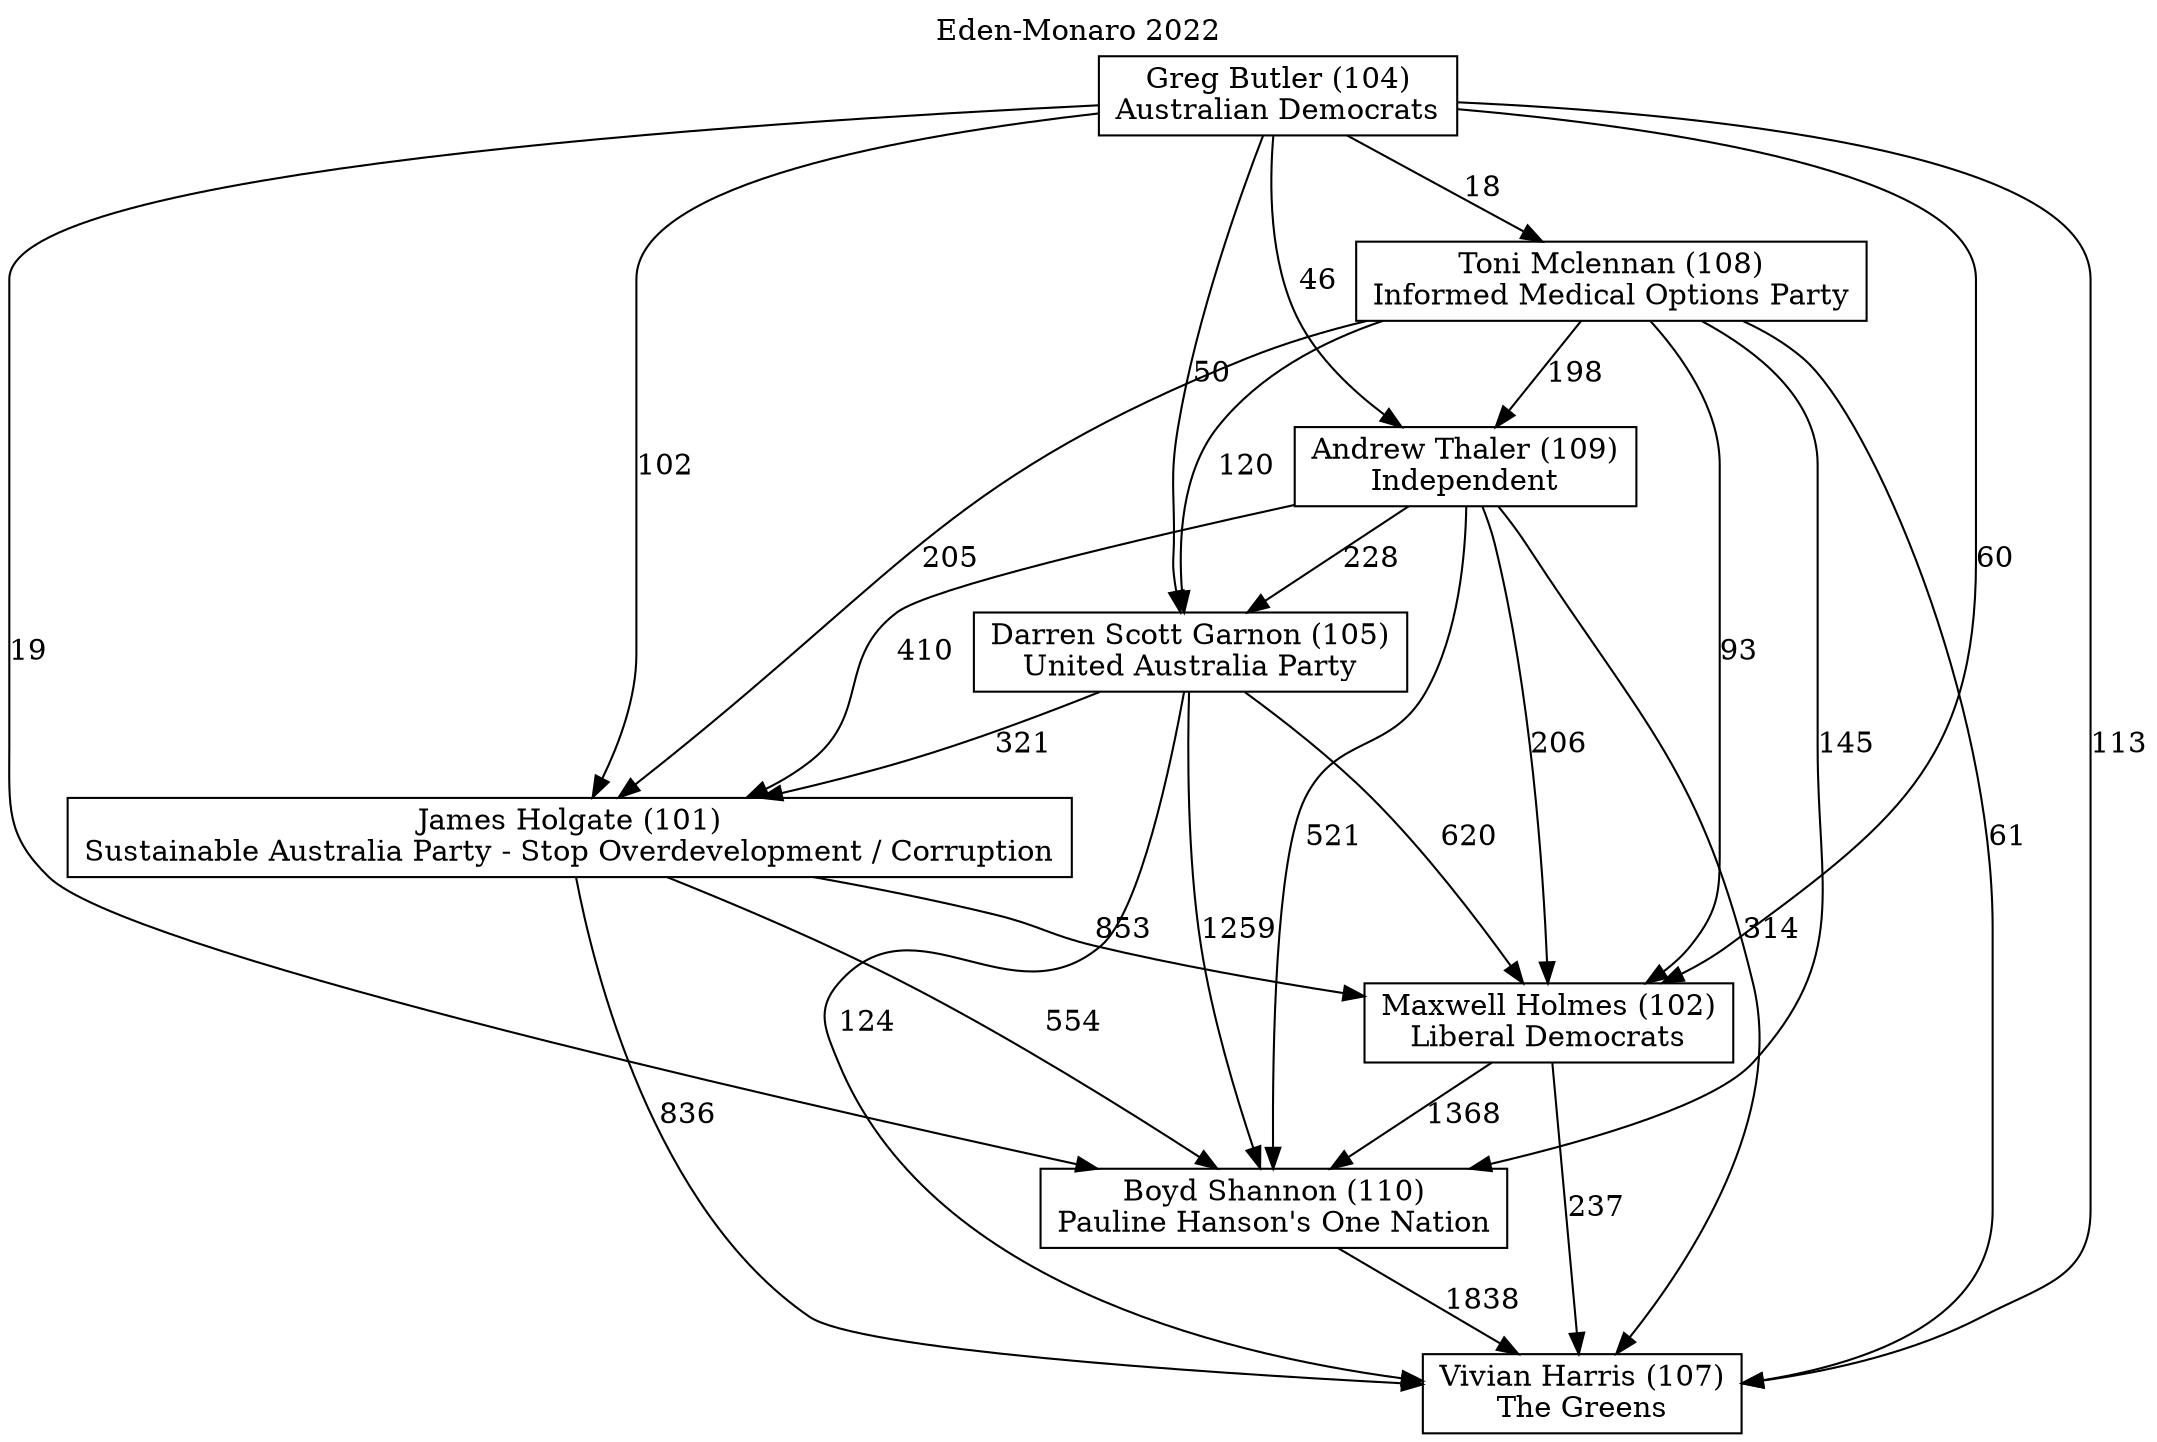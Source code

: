 // House preference flow
digraph "Vivian Harris (107)_Eden-Monaro_2022" {
	graph [label="Eden-Monaro 2022" labelloc=t mclimit=10]
	node [shape=box]
	"Vivian Harris (107)" [label="Vivian Harris (107)
The Greens"]
	"Boyd Shannon (110)" [label="Boyd Shannon (110)
Pauline Hanson's One Nation"]
	"Maxwell Holmes (102)" [label="Maxwell Holmes (102)
Liberal Democrats"]
	"James Holgate (101)" [label="James Holgate (101)
Sustainable Australia Party - Stop Overdevelopment / Corruption"]
	"Darren Scott Garnon (105)" [label="Darren Scott Garnon (105)
United Australia Party"]
	"Andrew Thaler (109)" [label="Andrew Thaler (109)
Independent"]
	"Toni Mclennan (108)" [label="Toni Mclennan (108)
Informed Medical Options Party"]
	"Greg Butler (104)" [label="Greg Butler (104)
Australian Democrats"]
	"Vivian Harris (107)" [label="Vivian Harris (107)
The Greens"]
	"Maxwell Holmes (102)" [label="Maxwell Holmes (102)
Liberal Democrats"]
	"James Holgate (101)" [label="James Holgate (101)
Sustainable Australia Party - Stop Overdevelopment / Corruption"]
	"Darren Scott Garnon (105)" [label="Darren Scott Garnon (105)
United Australia Party"]
	"Andrew Thaler (109)" [label="Andrew Thaler (109)
Independent"]
	"Toni Mclennan (108)" [label="Toni Mclennan (108)
Informed Medical Options Party"]
	"Greg Butler (104)" [label="Greg Butler (104)
Australian Democrats"]
	"Vivian Harris (107)" [label="Vivian Harris (107)
The Greens"]
	"James Holgate (101)" [label="James Holgate (101)
Sustainable Australia Party - Stop Overdevelopment / Corruption"]
	"Darren Scott Garnon (105)" [label="Darren Scott Garnon (105)
United Australia Party"]
	"Andrew Thaler (109)" [label="Andrew Thaler (109)
Independent"]
	"Toni Mclennan (108)" [label="Toni Mclennan (108)
Informed Medical Options Party"]
	"Greg Butler (104)" [label="Greg Butler (104)
Australian Democrats"]
	"Vivian Harris (107)" [label="Vivian Harris (107)
The Greens"]
	"Darren Scott Garnon (105)" [label="Darren Scott Garnon (105)
United Australia Party"]
	"Andrew Thaler (109)" [label="Andrew Thaler (109)
Independent"]
	"Toni Mclennan (108)" [label="Toni Mclennan (108)
Informed Medical Options Party"]
	"Greg Butler (104)" [label="Greg Butler (104)
Australian Democrats"]
	"Vivian Harris (107)" [label="Vivian Harris (107)
The Greens"]
	"Andrew Thaler (109)" [label="Andrew Thaler (109)
Independent"]
	"Toni Mclennan (108)" [label="Toni Mclennan (108)
Informed Medical Options Party"]
	"Greg Butler (104)" [label="Greg Butler (104)
Australian Democrats"]
	"Vivian Harris (107)" [label="Vivian Harris (107)
The Greens"]
	"Toni Mclennan (108)" [label="Toni Mclennan (108)
Informed Medical Options Party"]
	"Greg Butler (104)" [label="Greg Butler (104)
Australian Democrats"]
	"Vivian Harris (107)" [label="Vivian Harris (107)
The Greens"]
	"Greg Butler (104)" [label="Greg Butler (104)
Australian Democrats"]
	"Greg Butler (104)" [label="Greg Butler (104)
Australian Democrats"]
	"Toni Mclennan (108)" [label="Toni Mclennan (108)
Informed Medical Options Party"]
	"Greg Butler (104)" [label="Greg Butler (104)
Australian Democrats"]
	"Greg Butler (104)" [label="Greg Butler (104)
Australian Democrats"]
	"Andrew Thaler (109)" [label="Andrew Thaler (109)
Independent"]
	"Toni Mclennan (108)" [label="Toni Mclennan (108)
Informed Medical Options Party"]
	"Greg Butler (104)" [label="Greg Butler (104)
Australian Democrats"]
	"Andrew Thaler (109)" [label="Andrew Thaler (109)
Independent"]
	"Greg Butler (104)" [label="Greg Butler (104)
Australian Democrats"]
	"Greg Butler (104)" [label="Greg Butler (104)
Australian Democrats"]
	"Toni Mclennan (108)" [label="Toni Mclennan (108)
Informed Medical Options Party"]
	"Greg Butler (104)" [label="Greg Butler (104)
Australian Democrats"]
	"Greg Butler (104)" [label="Greg Butler (104)
Australian Democrats"]
	"Darren Scott Garnon (105)" [label="Darren Scott Garnon (105)
United Australia Party"]
	"Andrew Thaler (109)" [label="Andrew Thaler (109)
Independent"]
	"Toni Mclennan (108)" [label="Toni Mclennan (108)
Informed Medical Options Party"]
	"Greg Butler (104)" [label="Greg Butler (104)
Australian Democrats"]
	"Darren Scott Garnon (105)" [label="Darren Scott Garnon (105)
United Australia Party"]
	"Toni Mclennan (108)" [label="Toni Mclennan (108)
Informed Medical Options Party"]
	"Greg Butler (104)" [label="Greg Butler (104)
Australian Democrats"]
	"Darren Scott Garnon (105)" [label="Darren Scott Garnon (105)
United Australia Party"]
	"Greg Butler (104)" [label="Greg Butler (104)
Australian Democrats"]
	"Greg Butler (104)" [label="Greg Butler (104)
Australian Democrats"]
	"Toni Mclennan (108)" [label="Toni Mclennan (108)
Informed Medical Options Party"]
	"Greg Butler (104)" [label="Greg Butler (104)
Australian Democrats"]
	"Greg Butler (104)" [label="Greg Butler (104)
Australian Democrats"]
	"Andrew Thaler (109)" [label="Andrew Thaler (109)
Independent"]
	"Toni Mclennan (108)" [label="Toni Mclennan (108)
Informed Medical Options Party"]
	"Greg Butler (104)" [label="Greg Butler (104)
Australian Democrats"]
	"Andrew Thaler (109)" [label="Andrew Thaler (109)
Independent"]
	"Greg Butler (104)" [label="Greg Butler (104)
Australian Democrats"]
	"Greg Butler (104)" [label="Greg Butler (104)
Australian Democrats"]
	"Toni Mclennan (108)" [label="Toni Mclennan (108)
Informed Medical Options Party"]
	"Greg Butler (104)" [label="Greg Butler (104)
Australian Democrats"]
	"Greg Butler (104)" [label="Greg Butler (104)
Australian Democrats"]
	"James Holgate (101)" [label="James Holgate (101)
Sustainable Australia Party - Stop Overdevelopment / Corruption"]
	"Darren Scott Garnon (105)" [label="Darren Scott Garnon (105)
United Australia Party"]
	"Andrew Thaler (109)" [label="Andrew Thaler (109)
Independent"]
	"Toni Mclennan (108)" [label="Toni Mclennan (108)
Informed Medical Options Party"]
	"Greg Butler (104)" [label="Greg Butler (104)
Australian Democrats"]
	"James Holgate (101)" [label="James Holgate (101)
Sustainable Australia Party - Stop Overdevelopment / Corruption"]
	"Andrew Thaler (109)" [label="Andrew Thaler (109)
Independent"]
	"Toni Mclennan (108)" [label="Toni Mclennan (108)
Informed Medical Options Party"]
	"Greg Butler (104)" [label="Greg Butler (104)
Australian Democrats"]
	"James Holgate (101)" [label="James Holgate (101)
Sustainable Australia Party - Stop Overdevelopment / Corruption"]
	"Toni Mclennan (108)" [label="Toni Mclennan (108)
Informed Medical Options Party"]
	"Greg Butler (104)" [label="Greg Butler (104)
Australian Democrats"]
	"James Holgate (101)" [label="James Holgate (101)
Sustainable Australia Party - Stop Overdevelopment / Corruption"]
	"Greg Butler (104)" [label="Greg Butler (104)
Australian Democrats"]
	"Greg Butler (104)" [label="Greg Butler (104)
Australian Democrats"]
	"Toni Mclennan (108)" [label="Toni Mclennan (108)
Informed Medical Options Party"]
	"Greg Butler (104)" [label="Greg Butler (104)
Australian Democrats"]
	"Greg Butler (104)" [label="Greg Butler (104)
Australian Democrats"]
	"Andrew Thaler (109)" [label="Andrew Thaler (109)
Independent"]
	"Toni Mclennan (108)" [label="Toni Mclennan (108)
Informed Medical Options Party"]
	"Greg Butler (104)" [label="Greg Butler (104)
Australian Democrats"]
	"Andrew Thaler (109)" [label="Andrew Thaler (109)
Independent"]
	"Greg Butler (104)" [label="Greg Butler (104)
Australian Democrats"]
	"Greg Butler (104)" [label="Greg Butler (104)
Australian Democrats"]
	"Toni Mclennan (108)" [label="Toni Mclennan (108)
Informed Medical Options Party"]
	"Greg Butler (104)" [label="Greg Butler (104)
Australian Democrats"]
	"Greg Butler (104)" [label="Greg Butler (104)
Australian Democrats"]
	"Darren Scott Garnon (105)" [label="Darren Scott Garnon (105)
United Australia Party"]
	"Andrew Thaler (109)" [label="Andrew Thaler (109)
Independent"]
	"Toni Mclennan (108)" [label="Toni Mclennan (108)
Informed Medical Options Party"]
	"Greg Butler (104)" [label="Greg Butler (104)
Australian Democrats"]
	"Darren Scott Garnon (105)" [label="Darren Scott Garnon (105)
United Australia Party"]
	"Toni Mclennan (108)" [label="Toni Mclennan (108)
Informed Medical Options Party"]
	"Greg Butler (104)" [label="Greg Butler (104)
Australian Democrats"]
	"Darren Scott Garnon (105)" [label="Darren Scott Garnon (105)
United Australia Party"]
	"Greg Butler (104)" [label="Greg Butler (104)
Australian Democrats"]
	"Greg Butler (104)" [label="Greg Butler (104)
Australian Democrats"]
	"Toni Mclennan (108)" [label="Toni Mclennan (108)
Informed Medical Options Party"]
	"Greg Butler (104)" [label="Greg Butler (104)
Australian Democrats"]
	"Greg Butler (104)" [label="Greg Butler (104)
Australian Democrats"]
	"Andrew Thaler (109)" [label="Andrew Thaler (109)
Independent"]
	"Toni Mclennan (108)" [label="Toni Mclennan (108)
Informed Medical Options Party"]
	"Greg Butler (104)" [label="Greg Butler (104)
Australian Democrats"]
	"Andrew Thaler (109)" [label="Andrew Thaler (109)
Independent"]
	"Greg Butler (104)" [label="Greg Butler (104)
Australian Democrats"]
	"Greg Butler (104)" [label="Greg Butler (104)
Australian Democrats"]
	"Toni Mclennan (108)" [label="Toni Mclennan (108)
Informed Medical Options Party"]
	"Greg Butler (104)" [label="Greg Butler (104)
Australian Democrats"]
	"Greg Butler (104)" [label="Greg Butler (104)
Australian Democrats"]
	"Maxwell Holmes (102)" [label="Maxwell Holmes (102)
Liberal Democrats"]
	"James Holgate (101)" [label="James Holgate (101)
Sustainable Australia Party - Stop Overdevelopment / Corruption"]
	"Darren Scott Garnon (105)" [label="Darren Scott Garnon (105)
United Australia Party"]
	"Andrew Thaler (109)" [label="Andrew Thaler (109)
Independent"]
	"Toni Mclennan (108)" [label="Toni Mclennan (108)
Informed Medical Options Party"]
	"Greg Butler (104)" [label="Greg Butler (104)
Australian Democrats"]
	"Maxwell Holmes (102)" [label="Maxwell Holmes (102)
Liberal Democrats"]
	"Darren Scott Garnon (105)" [label="Darren Scott Garnon (105)
United Australia Party"]
	"Andrew Thaler (109)" [label="Andrew Thaler (109)
Independent"]
	"Toni Mclennan (108)" [label="Toni Mclennan (108)
Informed Medical Options Party"]
	"Greg Butler (104)" [label="Greg Butler (104)
Australian Democrats"]
	"Maxwell Holmes (102)" [label="Maxwell Holmes (102)
Liberal Democrats"]
	"Andrew Thaler (109)" [label="Andrew Thaler (109)
Independent"]
	"Toni Mclennan (108)" [label="Toni Mclennan (108)
Informed Medical Options Party"]
	"Greg Butler (104)" [label="Greg Butler (104)
Australian Democrats"]
	"Maxwell Holmes (102)" [label="Maxwell Holmes (102)
Liberal Democrats"]
	"Toni Mclennan (108)" [label="Toni Mclennan (108)
Informed Medical Options Party"]
	"Greg Butler (104)" [label="Greg Butler (104)
Australian Democrats"]
	"Maxwell Holmes (102)" [label="Maxwell Holmes (102)
Liberal Democrats"]
	"Greg Butler (104)" [label="Greg Butler (104)
Australian Democrats"]
	"Greg Butler (104)" [label="Greg Butler (104)
Australian Democrats"]
	"Toni Mclennan (108)" [label="Toni Mclennan (108)
Informed Medical Options Party"]
	"Greg Butler (104)" [label="Greg Butler (104)
Australian Democrats"]
	"Greg Butler (104)" [label="Greg Butler (104)
Australian Democrats"]
	"Andrew Thaler (109)" [label="Andrew Thaler (109)
Independent"]
	"Toni Mclennan (108)" [label="Toni Mclennan (108)
Informed Medical Options Party"]
	"Greg Butler (104)" [label="Greg Butler (104)
Australian Democrats"]
	"Andrew Thaler (109)" [label="Andrew Thaler (109)
Independent"]
	"Greg Butler (104)" [label="Greg Butler (104)
Australian Democrats"]
	"Greg Butler (104)" [label="Greg Butler (104)
Australian Democrats"]
	"Toni Mclennan (108)" [label="Toni Mclennan (108)
Informed Medical Options Party"]
	"Greg Butler (104)" [label="Greg Butler (104)
Australian Democrats"]
	"Greg Butler (104)" [label="Greg Butler (104)
Australian Democrats"]
	"Darren Scott Garnon (105)" [label="Darren Scott Garnon (105)
United Australia Party"]
	"Andrew Thaler (109)" [label="Andrew Thaler (109)
Independent"]
	"Toni Mclennan (108)" [label="Toni Mclennan (108)
Informed Medical Options Party"]
	"Greg Butler (104)" [label="Greg Butler (104)
Australian Democrats"]
	"Darren Scott Garnon (105)" [label="Darren Scott Garnon (105)
United Australia Party"]
	"Toni Mclennan (108)" [label="Toni Mclennan (108)
Informed Medical Options Party"]
	"Greg Butler (104)" [label="Greg Butler (104)
Australian Democrats"]
	"Darren Scott Garnon (105)" [label="Darren Scott Garnon (105)
United Australia Party"]
	"Greg Butler (104)" [label="Greg Butler (104)
Australian Democrats"]
	"Greg Butler (104)" [label="Greg Butler (104)
Australian Democrats"]
	"Toni Mclennan (108)" [label="Toni Mclennan (108)
Informed Medical Options Party"]
	"Greg Butler (104)" [label="Greg Butler (104)
Australian Democrats"]
	"Greg Butler (104)" [label="Greg Butler (104)
Australian Democrats"]
	"Andrew Thaler (109)" [label="Andrew Thaler (109)
Independent"]
	"Toni Mclennan (108)" [label="Toni Mclennan (108)
Informed Medical Options Party"]
	"Greg Butler (104)" [label="Greg Butler (104)
Australian Democrats"]
	"Andrew Thaler (109)" [label="Andrew Thaler (109)
Independent"]
	"Greg Butler (104)" [label="Greg Butler (104)
Australian Democrats"]
	"Greg Butler (104)" [label="Greg Butler (104)
Australian Democrats"]
	"Toni Mclennan (108)" [label="Toni Mclennan (108)
Informed Medical Options Party"]
	"Greg Butler (104)" [label="Greg Butler (104)
Australian Democrats"]
	"Greg Butler (104)" [label="Greg Butler (104)
Australian Democrats"]
	"James Holgate (101)" [label="James Holgate (101)
Sustainable Australia Party - Stop Overdevelopment / Corruption"]
	"Darren Scott Garnon (105)" [label="Darren Scott Garnon (105)
United Australia Party"]
	"Andrew Thaler (109)" [label="Andrew Thaler (109)
Independent"]
	"Toni Mclennan (108)" [label="Toni Mclennan (108)
Informed Medical Options Party"]
	"Greg Butler (104)" [label="Greg Butler (104)
Australian Democrats"]
	"James Holgate (101)" [label="James Holgate (101)
Sustainable Australia Party - Stop Overdevelopment / Corruption"]
	"Andrew Thaler (109)" [label="Andrew Thaler (109)
Independent"]
	"Toni Mclennan (108)" [label="Toni Mclennan (108)
Informed Medical Options Party"]
	"Greg Butler (104)" [label="Greg Butler (104)
Australian Democrats"]
	"James Holgate (101)" [label="James Holgate (101)
Sustainable Australia Party - Stop Overdevelopment / Corruption"]
	"Toni Mclennan (108)" [label="Toni Mclennan (108)
Informed Medical Options Party"]
	"Greg Butler (104)" [label="Greg Butler (104)
Australian Democrats"]
	"James Holgate (101)" [label="James Holgate (101)
Sustainable Australia Party - Stop Overdevelopment / Corruption"]
	"Greg Butler (104)" [label="Greg Butler (104)
Australian Democrats"]
	"Greg Butler (104)" [label="Greg Butler (104)
Australian Democrats"]
	"Toni Mclennan (108)" [label="Toni Mclennan (108)
Informed Medical Options Party"]
	"Greg Butler (104)" [label="Greg Butler (104)
Australian Democrats"]
	"Greg Butler (104)" [label="Greg Butler (104)
Australian Democrats"]
	"Andrew Thaler (109)" [label="Andrew Thaler (109)
Independent"]
	"Toni Mclennan (108)" [label="Toni Mclennan (108)
Informed Medical Options Party"]
	"Greg Butler (104)" [label="Greg Butler (104)
Australian Democrats"]
	"Andrew Thaler (109)" [label="Andrew Thaler (109)
Independent"]
	"Greg Butler (104)" [label="Greg Butler (104)
Australian Democrats"]
	"Greg Butler (104)" [label="Greg Butler (104)
Australian Democrats"]
	"Toni Mclennan (108)" [label="Toni Mclennan (108)
Informed Medical Options Party"]
	"Greg Butler (104)" [label="Greg Butler (104)
Australian Democrats"]
	"Greg Butler (104)" [label="Greg Butler (104)
Australian Democrats"]
	"Darren Scott Garnon (105)" [label="Darren Scott Garnon (105)
United Australia Party"]
	"Andrew Thaler (109)" [label="Andrew Thaler (109)
Independent"]
	"Toni Mclennan (108)" [label="Toni Mclennan (108)
Informed Medical Options Party"]
	"Greg Butler (104)" [label="Greg Butler (104)
Australian Democrats"]
	"Darren Scott Garnon (105)" [label="Darren Scott Garnon (105)
United Australia Party"]
	"Toni Mclennan (108)" [label="Toni Mclennan (108)
Informed Medical Options Party"]
	"Greg Butler (104)" [label="Greg Butler (104)
Australian Democrats"]
	"Darren Scott Garnon (105)" [label="Darren Scott Garnon (105)
United Australia Party"]
	"Greg Butler (104)" [label="Greg Butler (104)
Australian Democrats"]
	"Greg Butler (104)" [label="Greg Butler (104)
Australian Democrats"]
	"Toni Mclennan (108)" [label="Toni Mclennan (108)
Informed Medical Options Party"]
	"Greg Butler (104)" [label="Greg Butler (104)
Australian Democrats"]
	"Greg Butler (104)" [label="Greg Butler (104)
Australian Democrats"]
	"Andrew Thaler (109)" [label="Andrew Thaler (109)
Independent"]
	"Toni Mclennan (108)" [label="Toni Mclennan (108)
Informed Medical Options Party"]
	"Greg Butler (104)" [label="Greg Butler (104)
Australian Democrats"]
	"Andrew Thaler (109)" [label="Andrew Thaler (109)
Independent"]
	"Greg Butler (104)" [label="Greg Butler (104)
Australian Democrats"]
	"Greg Butler (104)" [label="Greg Butler (104)
Australian Democrats"]
	"Toni Mclennan (108)" [label="Toni Mclennan (108)
Informed Medical Options Party"]
	"Greg Butler (104)" [label="Greg Butler (104)
Australian Democrats"]
	"Greg Butler (104)" [label="Greg Butler (104)
Australian Democrats"]
	"Boyd Shannon (110)" [label="Boyd Shannon (110)
Pauline Hanson's One Nation"]
	"Maxwell Holmes (102)" [label="Maxwell Holmes (102)
Liberal Democrats"]
	"James Holgate (101)" [label="James Holgate (101)
Sustainable Australia Party - Stop Overdevelopment / Corruption"]
	"Darren Scott Garnon (105)" [label="Darren Scott Garnon (105)
United Australia Party"]
	"Andrew Thaler (109)" [label="Andrew Thaler (109)
Independent"]
	"Toni Mclennan (108)" [label="Toni Mclennan (108)
Informed Medical Options Party"]
	"Greg Butler (104)" [label="Greg Butler (104)
Australian Democrats"]
	"Boyd Shannon (110)" [label="Boyd Shannon (110)
Pauline Hanson's One Nation"]
	"James Holgate (101)" [label="James Holgate (101)
Sustainable Australia Party - Stop Overdevelopment / Corruption"]
	"Darren Scott Garnon (105)" [label="Darren Scott Garnon (105)
United Australia Party"]
	"Andrew Thaler (109)" [label="Andrew Thaler (109)
Independent"]
	"Toni Mclennan (108)" [label="Toni Mclennan (108)
Informed Medical Options Party"]
	"Greg Butler (104)" [label="Greg Butler (104)
Australian Democrats"]
	"Boyd Shannon (110)" [label="Boyd Shannon (110)
Pauline Hanson's One Nation"]
	"Darren Scott Garnon (105)" [label="Darren Scott Garnon (105)
United Australia Party"]
	"Andrew Thaler (109)" [label="Andrew Thaler (109)
Independent"]
	"Toni Mclennan (108)" [label="Toni Mclennan (108)
Informed Medical Options Party"]
	"Greg Butler (104)" [label="Greg Butler (104)
Australian Democrats"]
	"Boyd Shannon (110)" [label="Boyd Shannon (110)
Pauline Hanson's One Nation"]
	"Andrew Thaler (109)" [label="Andrew Thaler (109)
Independent"]
	"Toni Mclennan (108)" [label="Toni Mclennan (108)
Informed Medical Options Party"]
	"Greg Butler (104)" [label="Greg Butler (104)
Australian Democrats"]
	"Boyd Shannon (110)" [label="Boyd Shannon (110)
Pauline Hanson's One Nation"]
	"Toni Mclennan (108)" [label="Toni Mclennan (108)
Informed Medical Options Party"]
	"Greg Butler (104)" [label="Greg Butler (104)
Australian Democrats"]
	"Boyd Shannon (110)" [label="Boyd Shannon (110)
Pauline Hanson's One Nation"]
	"Greg Butler (104)" [label="Greg Butler (104)
Australian Democrats"]
	"Greg Butler (104)" [label="Greg Butler (104)
Australian Democrats"]
	"Toni Mclennan (108)" [label="Toni Mclennan (108)
Informed Medical Options Party"]
	"Greg Butler (104)" [label="Greg Butler (104)
Australian Democrats"]
	"Greg Butler (104)" [label="Greg Butler (104)
Australian Democrats"]
	"Andrew Thaler (109)" [label="Andrew Thaler (109)
Independent"]
	"Toni Mclennan (108)" [label="Toni Mclennan (108)
Informed Medical Options Party"]
	"Greg Butler (104)" [label="Greg Butler (104)
Australian Democrats"]
	"Andrew Thaler (109)" [label="Andrew Thaler (109)
Independent"]
	"Greg Butler (104)" [label="Greg Butler (104)
Australian Democrats"]
	"Greg Butler (104)" [label="Greg Butler (104)
Australian Democrats"]
	"Toni Mclennan (108)" [label="Toni Mclennan (108)
Informed Medical Options Party"]
	"Greg Butler (104)" [label="Greg Butler (104)
Australian Democrats"]
	"Greg Butler (104)" [label="Greg Butler (104)
Australian Democrats"]
	"Darren Scott Garnon (105)" [label="Darren Scott Garnon (105)
United Australia Party"]
	"Andrew Thaler (109)" [label="Andrew Thaler (109)
Independent"]
	"Toni Mclennan (108)" [label="Toni Mclennan (108)
Informed Medical Options Party"]
	"Greg Butler (104)" [label="Greg Butler (104)
Australian Democrats"]
	"Darren Scott Garnon (105)" [label="Darren Scott Garnon (105)
United Australia Party"]
	"Toni Mclennan (108)" [label="Toni Mclennan (108)
Informed Medical Options Party"]
	"Greg Butler (104)" [label="Greg Butler (104)
Australian Democrats"]
	"Darren Scott Garnon (105)" [label="Darren Scott Garnon (105)
United Australia Party"]
	"Greg Butler (104)" [label="Greg Butler (104)
Australian Democrats"]
	"Greg Butler (104)" [label="Greg Butler (104)
Australian Democrats"]
	"Toni Mclennan (108)" [label="Toni Mclennan (108)
Informed Medical Options Party"]
	"Greg Butler (104)" [label="Greg Butler (104)
Australian Democrats"]
	"Greg Butler (104)" [label="Greg Butler (104)
Australian Democrats"]
	"Andrew Thaler (109)" [label="Andrew Thaler (109)
Independent"]
	"Toni Mclennan (108)" [label="Toni Mclennan (108)
Informed Medical Options Party"]
	"Greg Butler (104)" [label="Greg Butler (104)
Australian Democrats"]
	"Andrew Thaler (109)" [label="Andrew Thaler (109)
Independent"]
	"Greg Butler (104)" [label="Greg Butler (104)
Australian Democrats"]
	"Greg Butler (104)" [label="Greg Butler (104)
Australian Democrats"]
	"Toni Mclennan (108)" [label="Toni Mclennan (108)
Informed Medical Options Party"]
	"Greg Butler (104)" [label="Greg Butler (104)
Australian Democrats"]
	"Greg Butler (104)" [label="Greg Butler (104)
Australian Democrats"]
	"James Holgate (101)" [label="James Holgate (101)
Sustainable Australia Party - Stop Overdevelopment / Corruption"]
	"Darren Scott Garnon (105)" [label="Darren Scott Garnon (105)
United Australia Party"]
	"Andrew Thaler (109)" [label="Andrew Thaler (109)
Independent"]
	"Toni Mclennan (108)" [label="Toni Mclennan (108)
Informed Medical Options Party"]
	"Greg Butler (104)" [label="Greg Butler (104)
Australian Democrats"]
	"James Holgate (101)" [label="James Holgate (101)
Sustainable Australia Party - Stop Overdevelopment / Corruption"]
	"Andrew Thaler (109)" [label="Andrew Thaler (109)
Independent"]
	"Toni Mclennan (108)" [label="Toni Mclennan (108)
Informed Medical Options Party"]
	"Greg Butler (104)" [label="Greg Butler (104)
Australian Democrats"]
	"James Holgate (101)" [label="James Holgate (101)
Sustainable Australia Party - Stop Overdevelopment / Corruption"]
	"Toni Mclennan (108)" [label="Toni Mclennan (108)
Informed Medical Options Party"]
	"Greg Butler (104)" [label="Greg Butler (104)
Australian Democrats"]
	"James Holgate (101)" [label="James Holgate (101)
Sustainable Australia Party - Stop Overdevelopment / Corruption"]
	"Greg Butler (104)" [label="Greg Butler (104)
Australian Democrats"]
	"Greg Butler (104)" [label="Greg Butler (104)
Australian Democrats"]
	"Toni Mclennan (108)" [label="Toni Mclennan (108)
Informed Medical Options Party"]
	"Greg Butler (104)" [label="Greg Butler (104)
Australian Democrats"]
	"Greg Butler (104)" [label="Greg Butler (104)
Australian Democrats"]
	"Andrew Thaler (109)" [label="Andrew Thaler (109)
Independent"]
	"Toni Mclennan (108)" [label="Toni Mclennan (108)
Informed Medical Options Party"]
	"Greg Butler (104)" [label="Greg Butler (104)
Australian Democrats"]
	"Andrew Thaler (109)" [label="Andrew Thaler (109)
Independent"]
	"Greg Butler (104)" [label="Greg Butler (104)
Australian Democrats"]
	"Greg Butler (104)" [label="Greg Butler (104)
Australian Democrats"]
	"Toni Mclennan (108)" [label="Toni Mclennan (108)
Informed Medical Options Party"]
	"Greg Butler (104)" [label="Greg Butler (104)
Australian Democrats"]
	"Greg Butler (104)" [label="Greg Butler (104)
Australian Democrats"]
	"Darren Scott Garnon (105)" [label="Darren Scott Garnon (105)
United Australia Party"]
	"Andrew Thaler (109)" [label="Andrew Thaler (109)
Independent"]
	"Toni Mclennan (108)" [label="Toni Mclennan (108)
Informed Medical Options Party"]
	"Greg Butler (104)" [label="Greg Butler (104)
Australian Democrats"]
	"Darren Scott Garnon (105)" [label="Darren Scott Garnon (105)
United Australia Party"]
	"Toni Mclennan (108)" [label="Toni Mclennan (108)
Informed Medical Options Party"]
	"Greg Butler (104)" [label="Greg Butler (104)
Australian Democrats"]
	"Darren Scott Garnon (105)" [label="Darren Scott Garnon (105)
United Australia Party"]
	"Greg Butler (104)" [label="Greg Butler (104)
Australian Democrats"]
	"Greg Butler (104)" [label="Greg Butler (104)
Australian Democrats"]
	"Toni Mclennan (108)" [label="Toni Mclennan (108)
Informed Medical Options Party"]
	"Greg Butler (104)" [label="Greg Butler (104)
Australian Democrats"]
	"Greg Butler (104)" [label="Greg Butler (104)
Australian Democrats"]
	"Andrew Thaler (109)" [label="Andrew Thaler (109)
Independent"]
	"Toni Mclennan (108)" [label="Toni Mclennan (108)
Informed Medical Options Party"]
	"Greg Butler (104)" [label="Greg Butler (104)
Australian Democrats"]
	"Andrew Thaler (109)" [label="Andrew Thaler (109)
Independent"]
	"Greg Butler (104)" [label="Greg Butler (104)
Australian Democrats"]
	"Greg Butler (104)" [label="Greg Butler (104)
Australian Democrats"]
	"Toni Mclennan (108)" [label="Toni Mclennan (108)
Informed Medical Options Party"]
	"Greg Butler (104)" [label="Greg Butler (104)
Australian Democrats"]
	"Greg Butler (104)" [label="Greg Butler (104)
Australian Democrats"]
	"Maxwell Holmes (102)" [label="Maxwell Holmes (102)
Liberal Democrats"]
	"James Holgate (101)" [label="James Holgate (101)
Sustainable Australia Party - Stop Overdevelopment / Corruption"]
	"Darren Scott Garnon (105)" [label="Darren Scott Garnon (105)
United Australia Party"]
	"Andrew Thaler (109)" [label="Andrew Thaler (109)
Independent"]
	"Toni Mclennan (108)" [label="Toni Mclennan (108)
Informed Medical Options Party"]
	"Greg Butler (104)" [label="Greg Butler (104)
Australian Democrats"]
	"Maxwell Holmes (102)" [label="Maxwell Holmes (102)
Liberal Democrats"]
	"Darren Scott Garnon (105)" [label="Darren Scott Garnon (105)
United Australia Party"]
	"Andrew Thaler (109)" [label="Andrew Thaler (109)
Independent"]
	"Toni Mclennan (108)" [label="Toni Mclennan (108)
Informed Medical Options Party"]
	"Greg Butler (104)" [label="Greg Butler (104)
Australian Democrats"]
	"Maxwell Holmes (102)" [label="Maxwell Holmes (102)
Liberal Democrats"]
	"Andrew Thaler (109)" [label="Andrew Thaler (109)
Independent"]
	"Toni Mclennan (108)" [label="Toni Mclennan (108)
Informed Medical Options Party"]
	"Greg Butler (104)" [label="Greg Butler (104)
Australian Democrats"]
	"Maxwell Holmes (102)" [label="Maxwell Holmes (102)
Liberal Democrats"]
	"Toni Mclennan (108)" [label="Toni Mclennan (108)
Informed Medical Options Party"]
	"Greg Butler (104)" [label="Greg Butler (104)
Australian Democrats"]
	"Maxwell Holmes (102)" [label="Maxwell Holmes (102)
Liberal Democrats"]
	"Greg Butler (104)" [label="Greg Butler (104)
Australian Democrats"]
	"Greg Butler (104)" [label="Greg Butler (104)
Australian Democrats"]
	"Toni Mclennan (108)" [label="Toni Mclennan (108)
Informed Medical Options Party"]
	"Greg Butler (104)" [label="Greg Butler (104)
Australian Democrats"]
	"Greg Butler (104)" [label="Greg Butler (104)
Australian Democrats"]
	"Andrew Thaler (109)" [label="Andrew Thaler (109)
Independent"]
	"Toni Mclennan (108)" [label="Toni Mclennan (108)
Informed Medical Options Party"]
	"Greg Butler (104)" [label="Greg Butler (104)
Australian Democrats"]
	"Andrew Thaler (109)" [label="Andrew Thaler (109)
Independent"]
	"Greg Butler (104)" [label="Greg Butler (104)
Australian Democrats"]
	"Greg Butler (104)" [label="Greg Butler (104)
Australian Democrats"]
	"Toni Mclennan (108)" [label="Toni Mclennan (108)
Informed Medical Options Party"]
	"Greg Butler (104)" [label="Greg Butler (104)
Australian Democrats"]
	"Greg Butler (104)" [label="Greg Butler (104)
Australian Democrats"]
	"Darren Scott Garnon (105)" [label="Darren Scott Garnon (105)
United Australia Party"]
	"Andrew Thaler (109)" [label="Andrew Thaler (109)
Independent"]
	"Toni Mclennan (108)" [label="Toni Mclennan (108)
Informed Medical Options Party"]
	"Greg Butler (104)" [label="Greg Butler (104)
Australian Democrats"]
	"Darren Scott Garnon (105)" [label="Darren Scott Garnon (105)
United Australia Party"]
	"Toni Mclennan (108)" [label="Toni Mclennan (108)
Informed Medical Options Party"]
	"Greg Butler (104)" [label="Greg Butler (104)
Australian Democrats"]
	"Darren Scott Garnon (105)" [label="Darren Scott Garnon (105)
United Australia Party"]
	"Greg Butler (104)" [label="Greg Butler (104)
Australian Democrats"]
	"Greg Butler (104)" [label="Greg Butler (104)
Australian Democrats"]
	"Toni Mclennan (108)" [label="Toni Mclennan (108)
Informed Medical Options Party"]
	"Greg Butler (104)" [label="Greg Butler (104)
Australian Democrats"]
	"Greg Butler (104)" [label="Greg Butler (104)
Australian Democrats"]
	"Andrew Thaler (109)" [label="Andrew Thaler (109)
Independent"]
	"Toni Mclennan (108)" [label="Toni Mclennan (108)
Informed Medical Options Party"]
	"Greg Butler (104)" [label="Greg Butler (104)
Australian Democrats"]
	"Andrew Thaler (109)" [label="Andrew Thaler (109)
Independent"]
	"Greg Butler (104)" [label="Greg Butler (104)
Australian Democrats"]
	"Greg Butler (104)" [label="Greg Butler (104)
Australian Democrats"]
	"Toni Mclennan (108)" [label="Toni Mclennan (108)
Informed Medical Options Party"]
	"Greg Butler (104)" [label="Greg Butler (104)
Australian Democrats"]
	"Greg Butler (104)" [label="Greg Butler (104)
Australian Democrats"]
	"James Holgate (101)" [label="James Holgate (101)
Sustainable Australia Party - Stop Overdevelopment / Corruption"]
	"Darren Scott Garnon (105)" [label="Darren Scott Garnon (105)
United Australia Party"]
	"Andrew Thaler (109)" [label="Andrew Thaler (109)
Independent"]
	"Toni Mclennan (108)" [label="Toni Mclennan (108)
Informed Medical Options Party"]
	"Greg Butler (104)" [label="Greg Butler (104)
Australian Democrats"]
	"James Holgate (101)" [label="James Holgate (101)
Sustainable Australia Party - Stop Overdevelopment / Corruption"]
	"Andrew Thaler (109)" [label="Andrew Thaler (109)
Independent"]
	"Toni Mclennan (108)" [label="Toni Mclennan (108)
Informed Medical Options Party"]
	"Greg Butler (104)" [label="Greg Butler (104)
Australian Democrats"]
	"James Holgate (101)" [label="James Holgate (101)
Sustainable Australia Party - Stop Overdevelopment / Corruption"]
	"Toni Mclennan (108)" [label="Toni Mclennan (108)
Informed Medical Options Party"]
	"Greg Butler (104)" [label="Greg Butler (104)
Australian Democrats"]
	"James Holgate (101)" [label="James Holgate (101)
Sustainable Australia Party - Stop Overdevelopment / Corruption"]
	"Greg Butler (104)" [label="Greg Butler (104)
Australian Democrats"]
	"Greg Butler (104)" [label="Greg Butler (104)
Australian Democrats"]
	"Toni Mclennan (108)" [label="Toni Mclennan (108)
Informed Medical Options Party"]
	"Greg Butler (104)" [label="Greg Butler (104)
Australian Democrats"]
	"Greg Butler (104)" [label="Greg Butler (104)
Australian Democrats"]
	"Andrew Thaler (109)" [label="Andrew Thaler (109)
Independent"]
	"Toni Mclennan (108)" [label="Toni Mclennan (108)
Informed Medical Options Party"]
	"Greg Butler (104)" [label="Greg Butler (104)
Australian Democrats"]
	"Andrew Thaler (109)" [label="Andrew Thaler (109)
Independent"]
	"Greg Butler (104)" [label="Greg Butler (104)
Australian Democrats"]
	"Greg Butler (104)" [label="Greg Butler (104)
Australian Democrats"]
	"Toni Mclennan (108)" [label="Toni Mclennan (108)
Informed Medical Options Party"]
	"Greg Butler (104)" [label="Greg Butler (104)
Australian Democrats"]
	"Greg Butler (104)" [label="Greg Butler (104)
Australian Democrats"]
	"Darren Scott Garnon (105)" [label="Darren Scott Garnon (105)
United Australia Party"]
	"Andrew Thaler (109)" [label="Andrew Thaler (109)
Independent"]
	"Toni Mclennan (108)" [label="Toni Mclennan (108)
Informed Medical Options Party"]
	"Greg Butler (104)" [label="Greg Butler (104)
Australian Democrats"]
	"Darren Scott Garnon (105)" [label="Darren Scott Garnon (105)
United Australia Party"]
	"Toni Mclennan (108)" [label="Toni Mclennan (108)
Informed Medical Options Party"]
	"Greg Butler (104)" [label="Greg Butler (104)
Australian Democrats"]
	"Darren Scott Garnon (105)" [label="Darren Scott Garnon (105)
United Australia Party"]
	"Greg Butler (104)" [label="Greg Butler (104)
Australian Democrats"]
	"Greg Butler (104)" [label="Greg Butler (104)
Australian Democrats"]
	"Toni Mclennan (108)" [label="Toni Mclennan (108)
Informed Medical Options Party"]
	"Greg Butler (104)" [label="Greg Butler (104)
Australian Democrats"]
	"Greg Butler (104)" [label="Greg Butler (104)
Australian Democrats"]
	"Andrew Thaler (109)" [label="Andrew Thaler (109)
Independent"]
	"Toni Mclennan (108)" [label="Toni Mclennan (108)
Informed Medical Options Party"]
	"Greg Butler (104)" [label="Greg Butler (104)
Australian Democrats"]
	"Andrew Thaler (109)" [label="Andrew Thaler (109)
Independent"]
	"Greg Butler (104)" [label="Greg Butler (104)
Australian Democrats"]
	"Greg Butler (104)" [label="Greg Butler (104)
Australian Democrats"]
	"Toni Mclennan (108)" [label="Toni Mclennan (108)
Informed Medical Options Party"]
	"Greg Butler (104)" [label="Greg Butler (104)
Australian Democrats"]
	"Greg Butler (104)" [label="Greg Butler (104)
Australian Democrats"]
	"Boyd Shannon (110)" -> "Vivian Harris (107)" [label=1838]
	"Maxwell Holmes (102)" -> "Boyd Shannon (110)" [label=1368]
	"James Holgate (101)" -> "Maxwell Holmes (102)" [label=853]
	"Darren Scott Garnon (105)" -> "James Holgate (101)" [label=321]
	"Andrew Thaler (109)" -> "Darren Scott Garnon (105)" [label=228]
	"Toni Mclennan (108)" -> "Andrew Thaler (109)" [label=198]
	"Greg Butler (104)" -> "Toni Mclennan (108)" [label=18]
	"Maxwell Holmes (102)" -> "Vivian Harris (107)" [label=237]
	"James Holgate (101)" -> "Vivian Harris (107)" [label=836]
	"Darren Scott Garnon (105)" -> "Vivian Harris (107)" [label=124]
	"Andrew Thaler (109)" -> "Vivian Harris (107)" [label=314]
	"Toni Mclennan (108)" -> "Vivian Harris (107)" [label=61]
	"Greg Butler (104)" -> "Vivian Harris (107)" [label=113]
	"Greg Butler (104)" -> "Andrew Thaler (109)" [label=46]
	"Toni Mclennan (108)" -> "Darren Scott Garnon (105)" [label=120]
	"Greg Butler (104)" -> "Darren Scott Garnon (105)" [label=50]
	"Andrew Thaler (109)" -> "James Holgate (101)" [label=410]
	"Toni Mclennan (108)" -> "James Holgate (101)" [label=205]
	"Greg Butler (104)" -> "James Holgate (101)" [label=102]
	"Darren Scott Garnon (105)" -> "Maxwell Holmes (102)" [label=620]
	"Andrew Thaler (109)" -> "Maxwell Holmes (102)" [label=206]
	"Toni Mclennan (108)" -> "Maxwell Holmes (102)" [label=93]
	"Greg Butler (104)" -> "Maxwell Holmes (102)" [label=60]
	"James Holgate (101)" -> "Boyd Shannon (110)" [label=554]
	"Darren Scott Garnon (105)" -> "Boyd Shannon (110)" [label=1259]
	"Andrew Thaler (109)" -> "Boyd Shannon (110)" [label=521]
	"Toni Mclennan (108)" -> "Boyd Shannon (110)" [label=145]
	"Greg Butler (104)" -> "Boyd Shannon (110)" [label=19]
}
